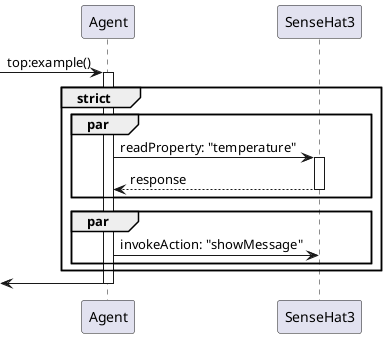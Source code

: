 @startuml topexample
[->"Agent": top:example()
activate "Agent"

group strict
    par
        "Agent" -> "SenseHat3" : readProperty: "temperature"
        activate "SenseHat3"
        "SenseHat3" --> "Agent" : response
        deactivate "SenseHat3"
    end
    par
        "Agent" -> "SenseHat3" : invokeAction: "showMessage"
    end
end

[<-"Agent"
deactivate "Agent"
@enduml
